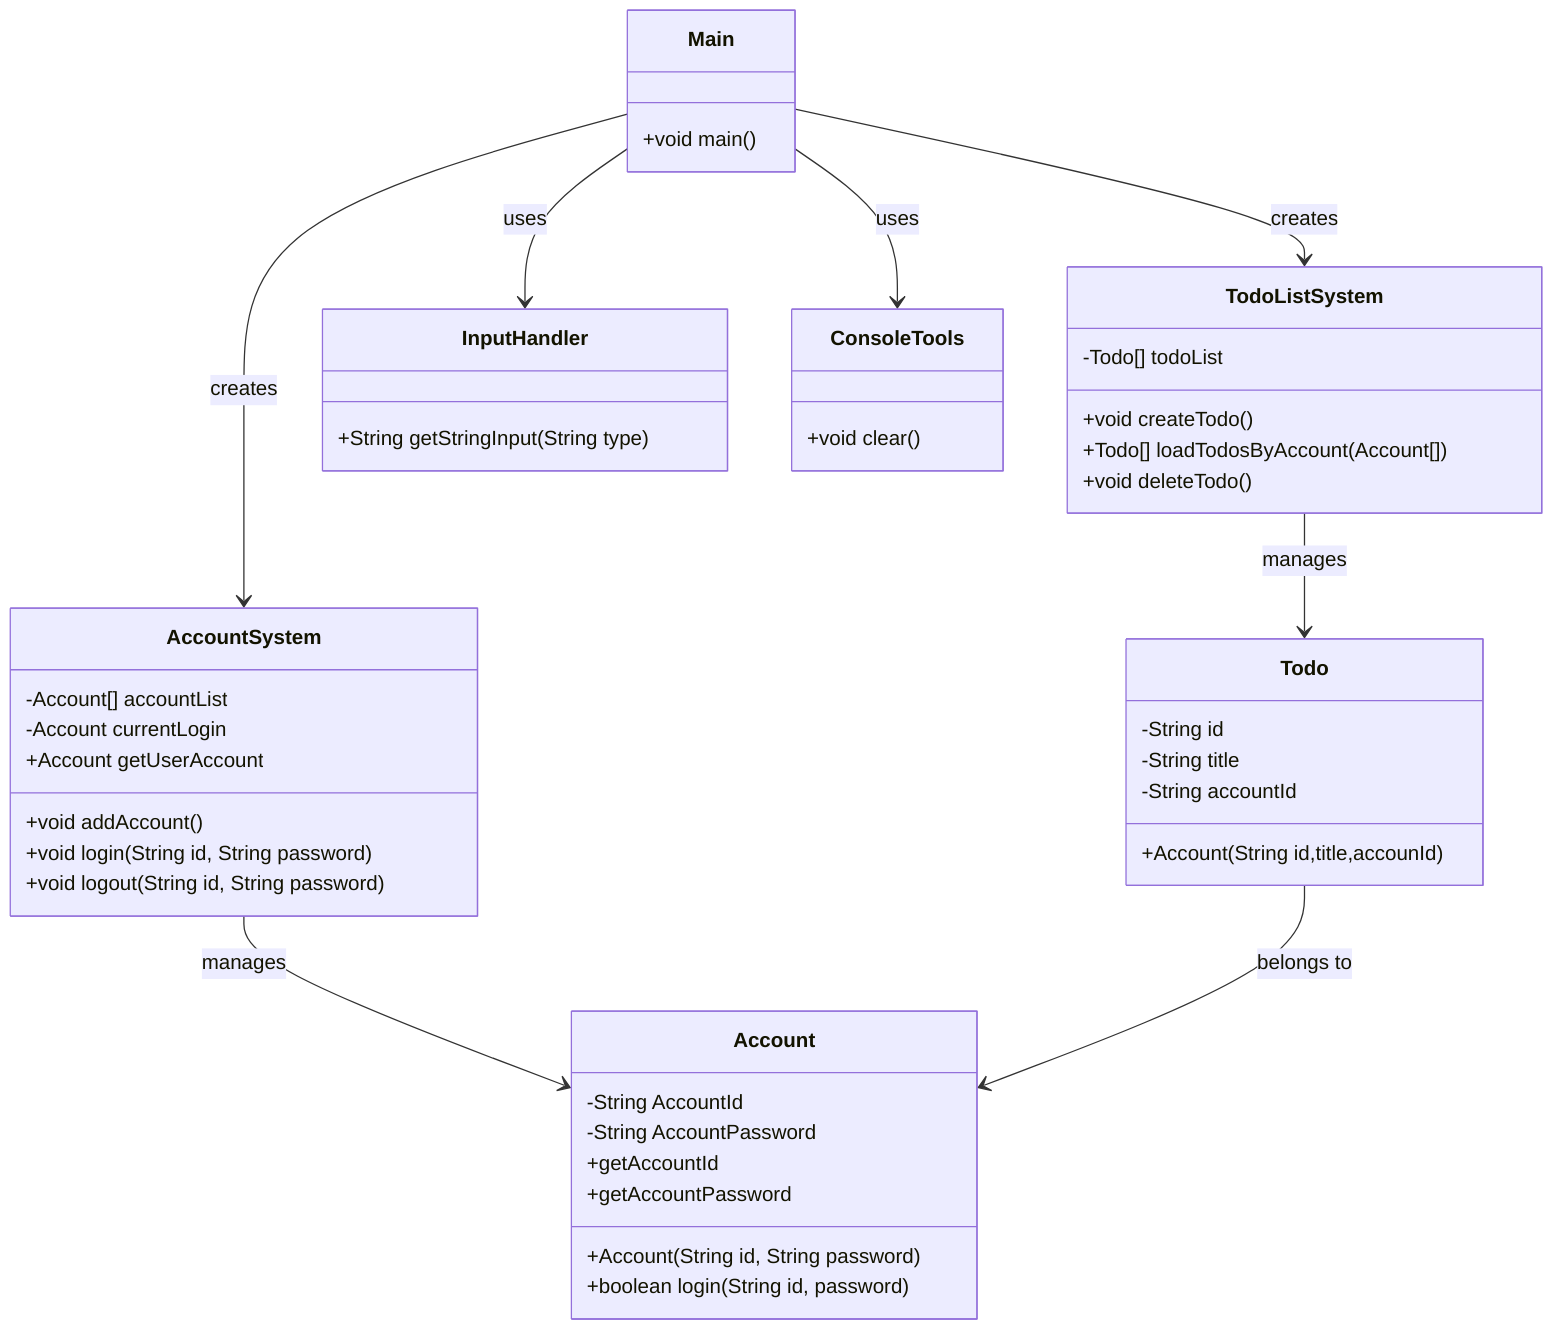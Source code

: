 classDiagram
    class Todo {
        -String id
        -String title
        -String accountId
        +Account(String id,title,accounId)
    }

    class TodoListSystem {
        -Todo[] todoList
        +void createTodo()
        +Todo[] loadTodosByAccount(Account[])
        +void deleteTodo()
    }

    class Account {
        -String AccountId
        -String AccountPassword
        +Account(String id, String password)
        +boolean login(String id, password)
        +getAccountId
        +getAccountPassword

    }

    class AccountSystem {
        -Account[] accountList
        -Account currentLogin
        +void addAccount()
        +Account getUserAccount
        +void login(String id, String password)
        +void logout(String id, String password)
    }

    class InputHandler {
        +String getStringInput(String type)
    }

    class ConsoleTools {
        +void clear()
    }

    class Main {
        +void main()
    }

    Main --> AccountSystem : creates
    Main --> TodoListSystem : creates
    Main --> InputHandler : uses
    Main --> ConsoleTools : uses
    TodoListSystem --> Todo : manages
    AccountSystem --> Account : manages
    Todo --> Account : belongs to